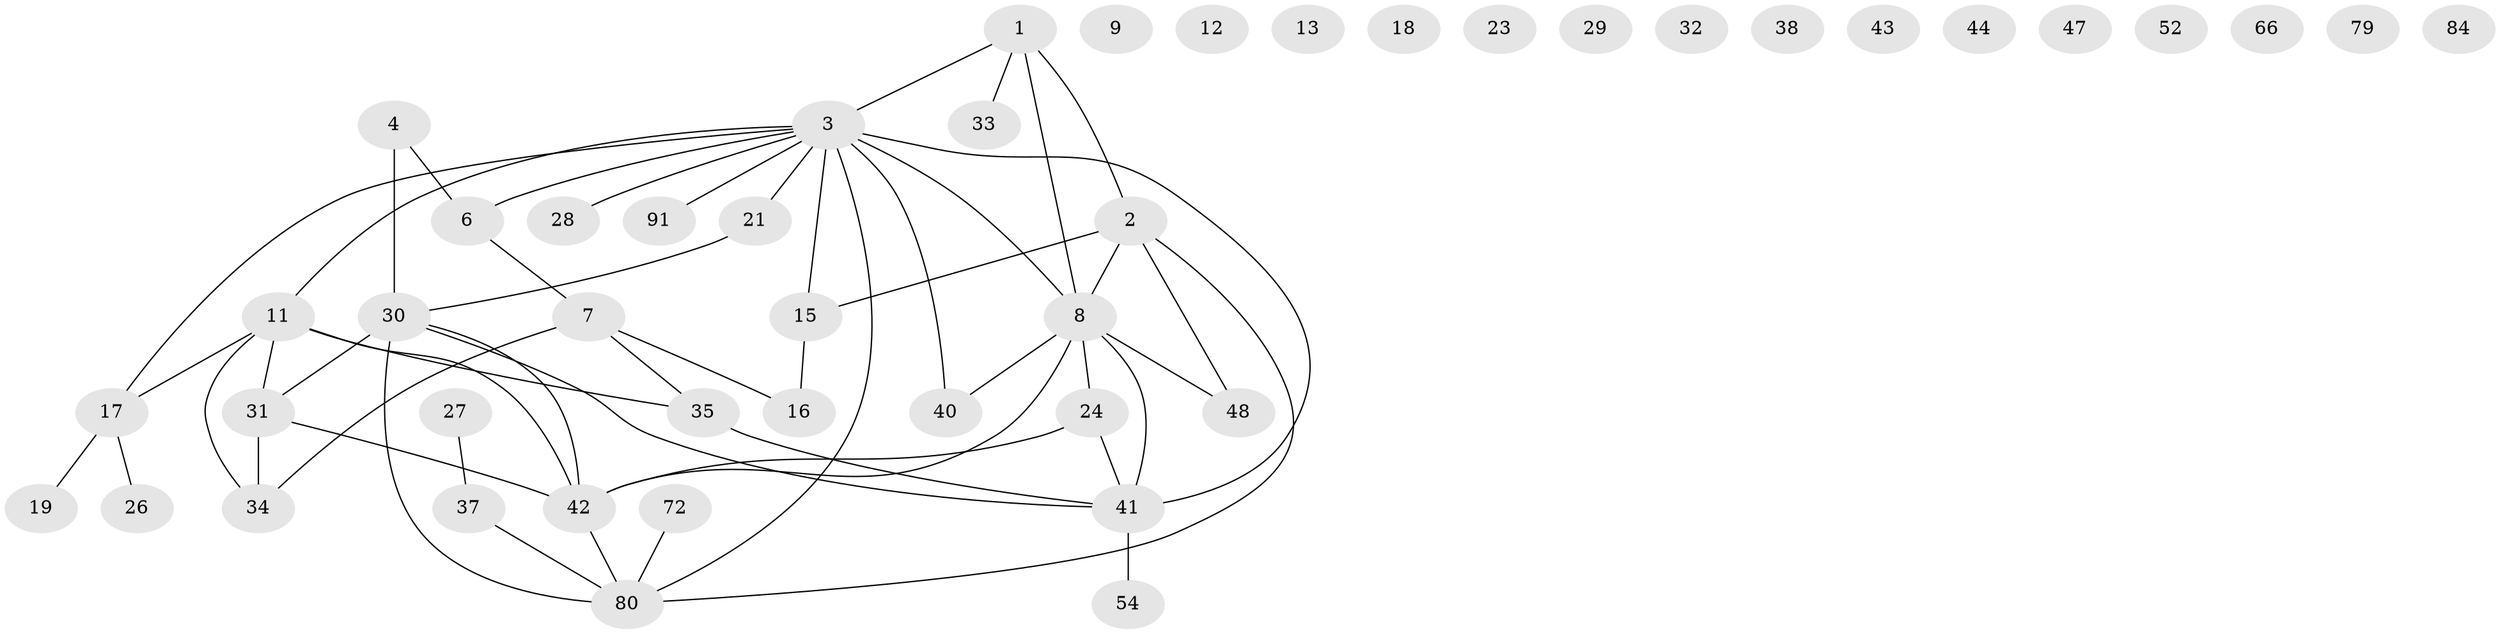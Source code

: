 // original degree distribution, {3: 0.20430107526881722, 1: 0.15053763440860216, 2: 0.2903225806451613, 5: 0.03225806451612903, 4: 0.11827956989247312, 0: 0.16129032258064516, 6: 0.043010752688172046}
// Generated by graph-tools (version 1.1) at 2025/12/03/09/25 04:12:53]
// undirected, 46 vertices, 53 edges
graph export_dot {
graph [start="1"]
  node [color=gray90,style=filled];
  1 [super="+85+5"];
  2 [super="+60"];
  3 [super="+10"];
  4 [super="+14"];
  6 [super="+58"];
  7 [super="+20"];
  8 [super="+57+51"];
  9;
  11 [super="+74+39"];
  12;
  13;
  15;
  16 [super="+67+50"];
  17 [super="+87"];
  18;
  19;
  21;
  23;
  24 [super="+36"];
  26 [super="+63"];
  27;
  28;
  29;
  30 [super="+55"];
  31 [super="+45"];
  32;
  33;
  34 [super="+86+61"];
  35;
  37;
  38;
  40;
  41 [super="+59+92+46"];
  42 [super="+68"];
  43;
  44;
  47;
  48 [super="+64"];
  52;
  54;
  66;
  72;
  79;
  80 [super="+93"];
  84;
  91;
  1 -- 33;
  1 -- 8;
  1 -- 2;
  1 -- 3;
  2 -- 48;
  2 -- 80;
  2 -- 8;
  2 -- 15;
  3 -- 28;
  3 -- 6;
  3 -- 40;
  3 -- 41 [weight=2];
  3 -- 11;
  3 -- 15;
  3 -- 80;
  3 -- 21;
  3 -- 91;
  3 -- 8;
  3 -- 17;
  4 -- 6;
  4 -- 30 [weight=2];
  6 -- 7;
  7 -- 34;
  7 -- 16;
  7 -- 35;
  8 -- 40;
  8 -- 42;
  8 -- 24;
  8 -- 48;
  8 -- 41;
  11 -- 42;
  11 -- 34;
  11 -- 35;
  11 -- 17;
  11 -- 31;
  15 -- 16;
  17 -- 26;
  17 -- 19;
  21 -- 30;
  24 -- 41;
  24 -- 42;
  27 -- 37;
  30 -- 80;
  30 -- 41;
  30 -- 42;
  30 -- 31;
  31 -- 34;
  31 -- 42;
  35 -- 41;
  37 -- 80;
  41 -- 54;
  42 -- 80;
  72 -- 80;
}
